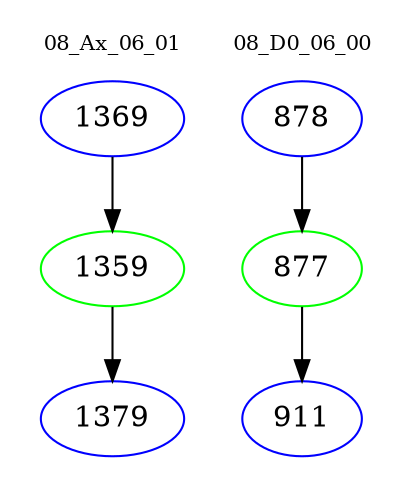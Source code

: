 digraph{
subgraph cluster_0 {
color = white
label = "08_Ax_06_01";
fontsize=10;
T0_1369 [label="1369", color="blue"]
T0_1369 -> T0_1359 [color="black"]
T0_1359 [label="1359", color="green"]
T0_1359 -> T0_1379 [color="black"]
T0_1379 [label="1379", color="blue"]
}
subgraph cluster_1 {
color = white
label = "08_D0_06_00";
fontsize=10;
T1_878 [label="878", color="blue"]
T1_878 -> T1_877 [color="black"]
T1_877 [label="877", color="green"]
T1_877 -> T1_911 [color="black"]
T1_911 [label="911", color="blue"]
}
}
